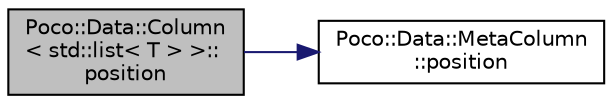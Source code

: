 digraph "Poco::Data::Column&lt; std::list&lt; T &gt; &gt;::position"
{
 // LATEX_PDF_SIZE
  edge [fontname="Helvetica",fontsize="10",labelfontname="Helvetica",labelfontsize="10"];
  node [fontname="Helvetica",fontsize="10",shape=record];
  rankdir="LR";
  Node1 [label="Poco::Data::Column\l\< std::list\< T \> \>::\lposition",height=0.2,width=0.4,color="black", fillcolor="grey75", style="filled", fontcolor="black",tooltip="Returns column position."];
  Node1 -> Node2 [color="midnightblue",fontsize="10",style="solid"];
  Node2 [label="Poco::Data::MetaColumn\l::position",height=0.2,width=0.4,color="black", fillcolor="white", style="filled",URL="$classPoco_1_1Data_1_1MetaColumn.html#a534570f36494b038847a3bfb96a89c9b",tooltip=" "];
}
